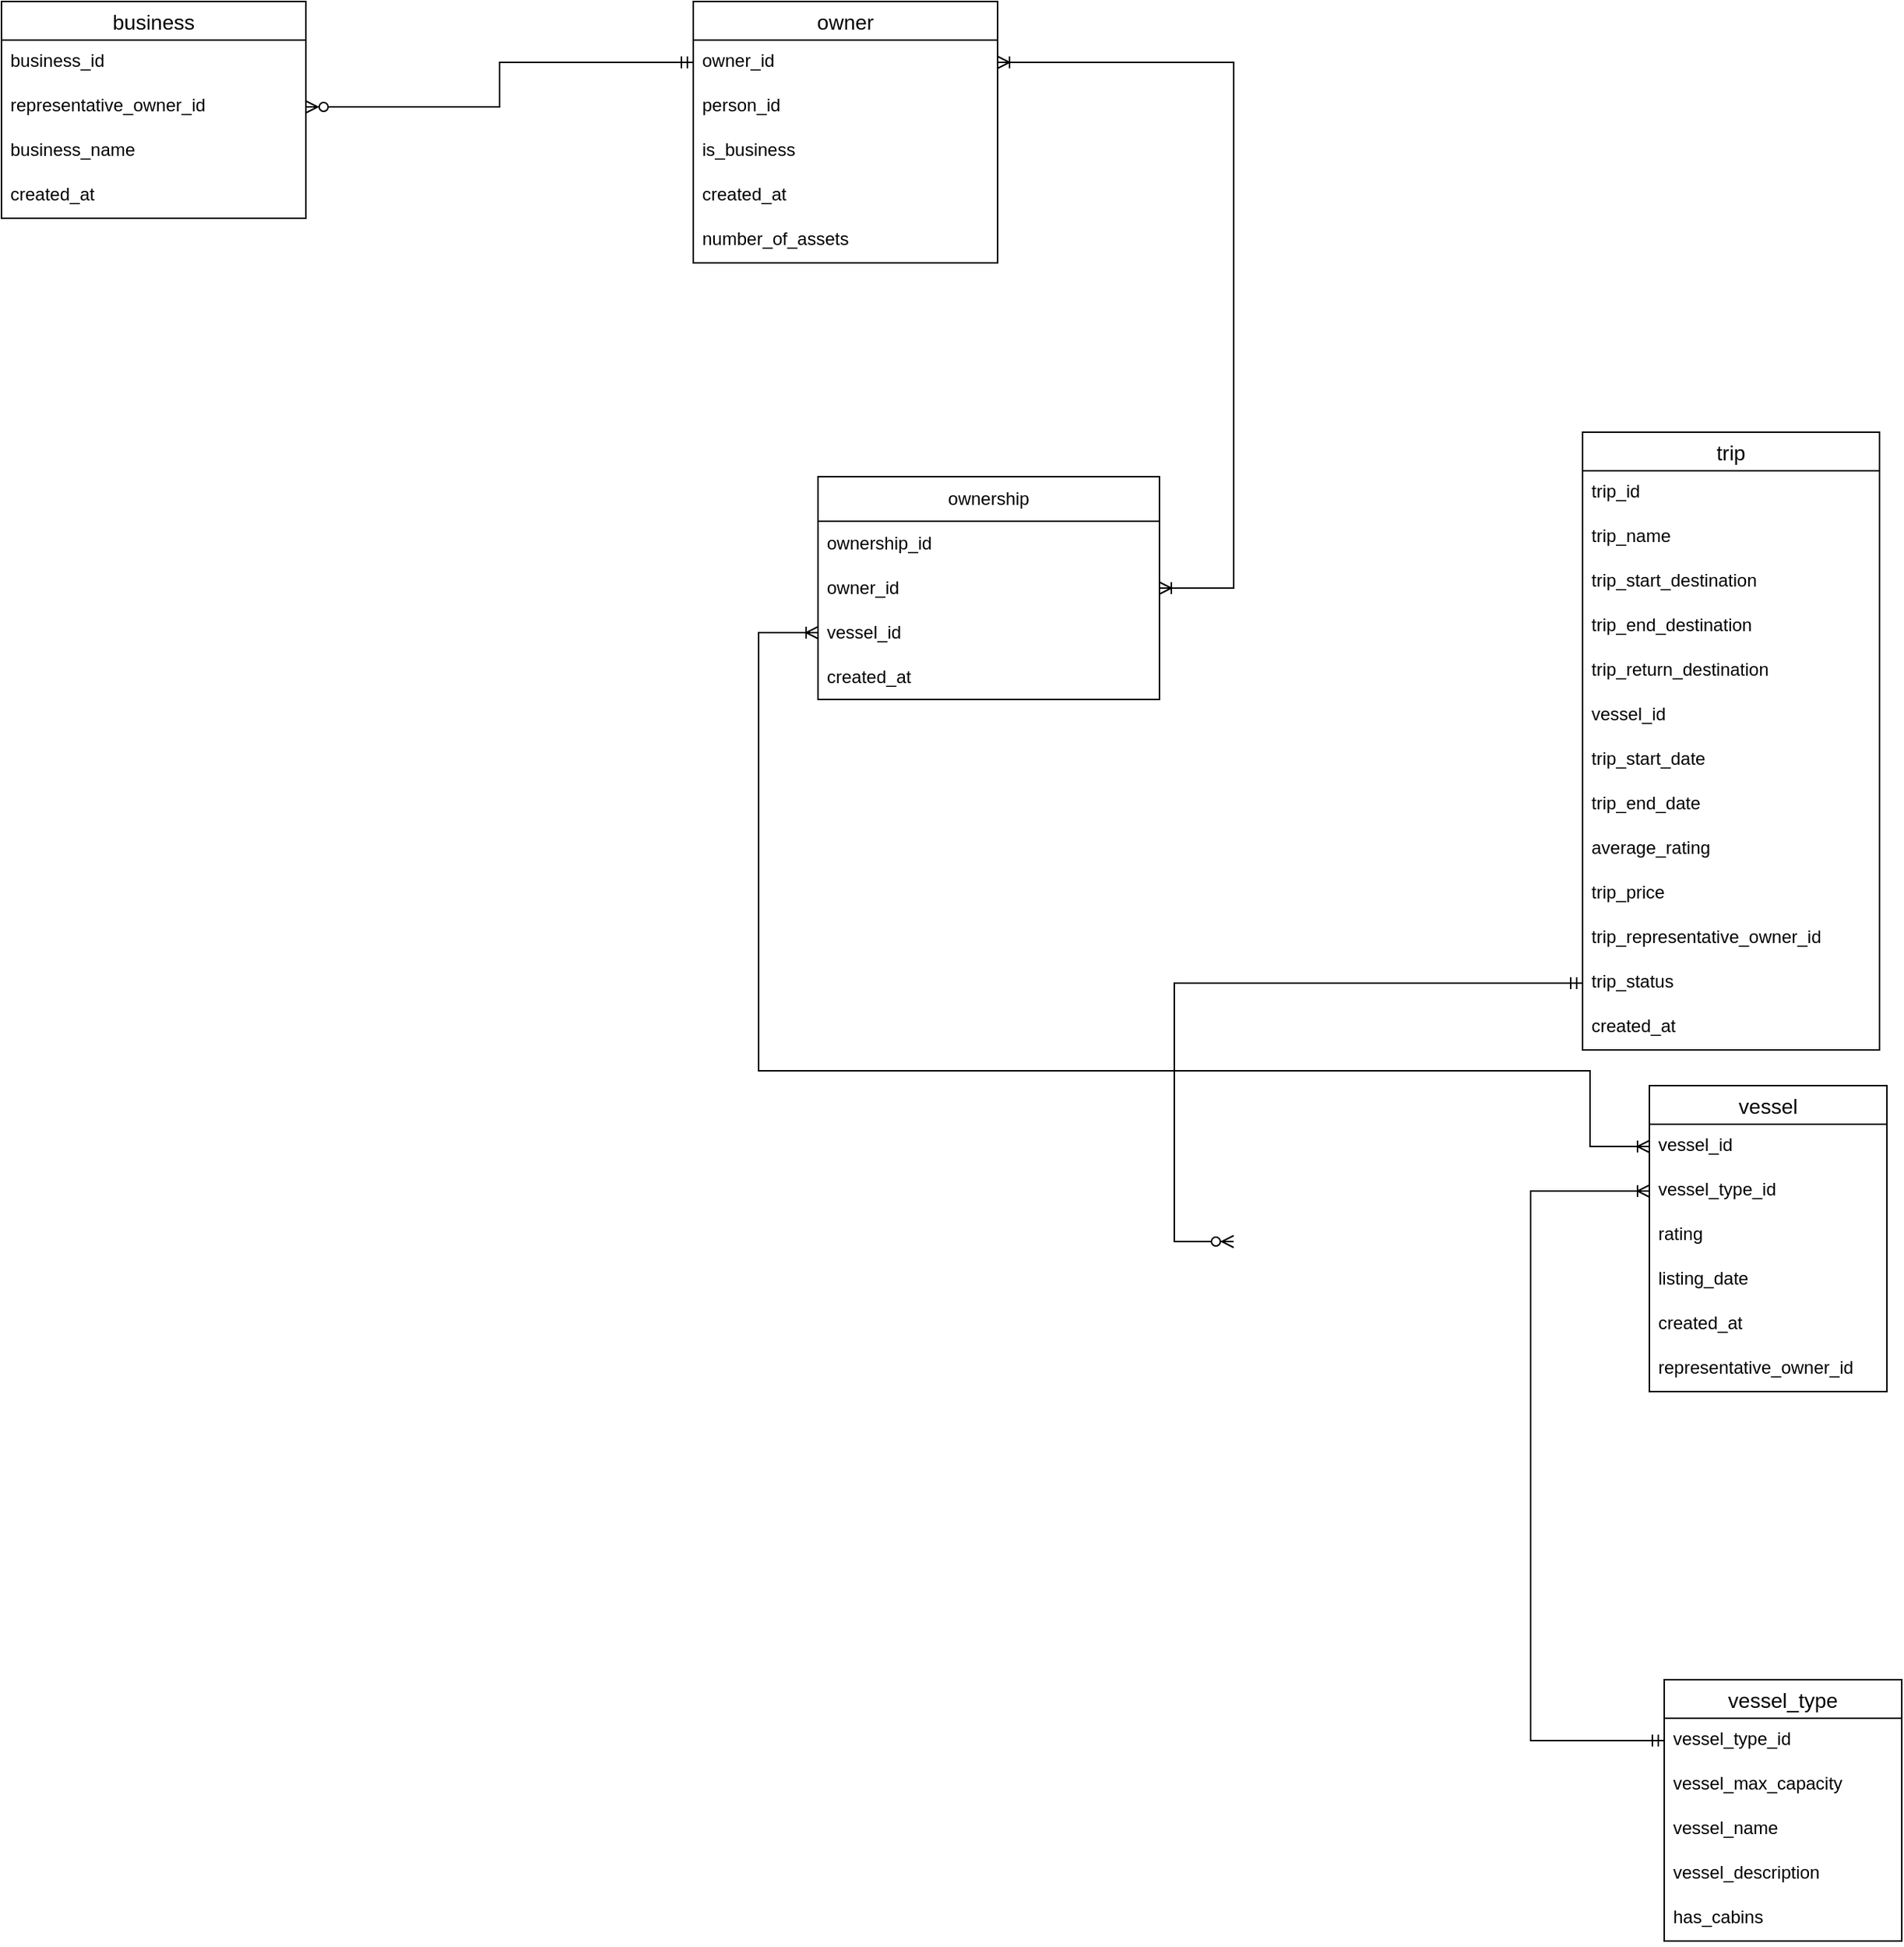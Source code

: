 <mxfile version="27.0.5">
  <diagram id="R2lEEEUBdFMjLlhIrx00" name="Page-1">
    <mxGraphModel dx="2916" dy="1201" grid="1" gridSize="10" guides="1" tooltips="1" connect="1" arrows="1" fold="1" page="1" pageScale="1" pageWidth="850" pageHeight="1100" math="0" shadow="0" extFonts="Permanent Marker^https://fonts.googleapis.com/css?family=Permanent+Marker">
      <root>
        <mxCell id="0" />
        <mxCell id="1" parent="0" />
        <mxCell id="7uVfRVWzt7IzeLwO11nm-1" value="owner" style="swimlane;fontStyle=0;childLayout=stackLayout;horizontal=1;startSize=26;horizontalStack=0;resizeParent=1;resizeParentMax=0;resizeLast=0;collapsible=1;marginBottom=0;align=center;fontSize=14;" vertex="1" parent="1">
          <mxGeometry x="-244" y="480" width="205" height="176" as="geometry" />
        </mxCell>
        <mxCell id="7uVfRVWzt7IzeLwO11nm-2" value="owner_id" style="text;strokeColor=none;fillColor=none;spacingLeft=4;spacingRight=4;overflow=hidden;rotatable=0;points=[[0,0.5],[1,0.5]];portConstraint=eastwest;fontSize=12;whiteSpace=wrap;html=1;" vertex="1" parent="7uVfRVWzt7IzeLwO11nm-1">
          <mxGeometry y="26" width="205" height="30" as="geometry" />
        </mxCell>
        <mxCell id="7uVfRVWzt7IzeLwO11nm-3" value="person_id" style="text;strokeColor=none;fillColor=none;spacingLeft=4;spacingRight=4;overflow=hidden;rotatable=0;points=[[0,0.5],[1,0.5]];portConstraint=eastwest;fontSize=12;whiteSpace=wrap;html=1;" vertex="1" parent="7uVfRVWzt7IzeLwO11nm-1">
          <mxGeometry y="56" width="205" height="30" as="geometry" />
        </mxCell>
        <mxCell id="7uVfRVWzt7IzeLwO11nm-4" value="is_business" style="text;strokeColor=none;fillColor=none;spacingLeft=4;spacingRight=4;overflow=hidden;rotatable=0;points=[[0,0.5],[1,0.5]];portConstraint=eastwest;fontSize=12;whiteSpace=wrap;html=1;" vertex="1" parent="7uVfRVWzt7IzeLwO11nm-1">
          <mxGeometry y="86" width="205" height="30" as="geometry" />
        </mxCell>
        <mxCell id="7uVfRVWzt7IzeLwO11nm-5" value="created_at" style="text;strokeColor=none;fillColor=none;spacingLeft=4;spacingRight=4;overflow=hidden;rotatable=0;points=[[0,0.5],[1,0.5]];portConstraint=eastwest;fontSize=12;whiteSpace=wrap;html=1;" vertex="1" parent="7uVfRVWzt7IzeLwO11nm-1">
          <mxGeometry y="116" width="205" height="30" as="geometry" />
        </mxCell>
        <mxCell id="7uVfRVWzt7IzeLwO11nm-6" value="number_of_assets" style="text;strokeColor=none;fillColor=none;spacingLeft=4;spacingRight=4;overflow=hidden;rotatable=0;points=[[0,0.5],[1,0.5]];portConstraint=eastwest;fontSize=12;whiteSpace=wrap;html=1;" vertex="1" parent="7uVfRVWzt7IzeLwO11nm-1">
          <mxGeometry y="146" width="205" height="30" as="geometry" />
        </mxCell>
        <mxCell id="7uVfRVWzt7IzeLwO11nm-7" value="trip" style="swimlane;fontStyle=0;childLayout=stackLayout;horizontal=1;startSize=26;horizontalStack=0;resizeParent=1;resizeParentMax=0;resizeLast=0;collapsible=1;marginBottom=0;align=center;fontSize=14;" vertex="1" parent="1">
          <mxGeometry x="355" y="770" width="200" height="416" as="geometry" />
        </mxCell>
        <mxCell id="7uVfRVWzt7IzeLwO11nm-8" value="trip_id" style="text;strokeColor=none;fillColor=none;spacingLeft=4;spacingRight=4;overflow=hidden;rotatable=0;points=[[0,0.5],[1,0.5]];portConstraint=eastwest;fontSize=12;whiteSpace=wrap;html=1;" vertex="1" parent="7uVfRVWzt7IzeLwO11nm-7">
          <mxGeometry y="26" width="200" height="30" as="geometry" />
        </mxCell>
        <mxCell id="7uVfRVWzt7IzeLwO11nm-9" value="trip_name" style="text;strokeColor=none;fillColor=none;spacingLeft=4;spacingRight=4;overflow=hidden;rotatable=0;points=[[0,0.5],[1,0.5]];portConstraint=eastwest;fontSize=12;whiteSpace=wrap;html=1;" vertex="1" parent="7uVfRVWzt7IzeLwO11nm-7">
          <mxGeometry y="56" width="200" height="30" as="geometry" />
        </mxCell>
        <mxCell id="7uVfRVWzt7IzeLwO11nm-10" value="trip_start_destination" style="text;strokeColor=none;fillColor=none;spacingLeft=4;spacingRight=4;overflow=hidden;rotatable=0;points=[[0,0.5],[1,0.5]];portConstraint=eastwest;fontSize=12;whiteSpace=wrap;html=1;" vertex="1" parent="7uVfRVWzt7IzeLwO11nm-7">
          <mxGeometry y="86" width="200" height="30" as="geometry" />
        </mxCell>
        <mxCell id="7uVfRVWzt7IzeLwO11nm-11" value="trip_end_destination" style="text;strokeColor=none;fillColor=none;spacingLeft=4;spacingRight=4;overflow=hidden;rotatable=0;points=[[0,0.5],[1,0.5]];portConstraint=eastwest;fontSize=12;whiteSpace=wrap;html=1;" vertex="1" parent="7uVfRVWzt7IzeLwO11nm-7">
          <mxGeometry y="116" width="200" height="30" as="geometry" />
        </mxCell>
        <mxCell id="7uVfRVWzt7IzeLwO11nm-12" value="trip_return_destination" style="text;strokeColor=none;fillColor=none;spacingLeft=4;spacingRight=4;overflow=hidden;rotatable=0;points=[[0,0.5],[1,0.5]];portConstraint=eastwest;fontSize=12;whiteSpace=wrap;html=1;" vertex="1" parent="7uVfRVWzt7IzeLwO11nm-7">
          <mxGeometry y="146" width="200" height="30" as="geometry" />
        </mxCell>
        <mxCell id="7uVfRVWzt7IzeLwO11nm-13" value="vessel_id" style="text;strokeColor=none;fillColor=none;spacingLeft=4;spacingRight=4;overflow=hidden;rotatable=0;points=[[0,0.5],[1,0.5]];portConstraint=eastwest;fontSize=12;whiteSpace=wrap;html=1;" vertex="1" parent="7uVfRVWzt7IzeLwO11nm-7">
          <mxGeometry y="176" width="200" height="30" as="geometry" />
        </mxCell>
        <mxCell id="7uVfRVWzt7IzeLwO11nm-14" value="trip_start_date" style="text;strokeColor=none;fillColor=none;spacingLeft=4;spacingRight=4;overflow=hidden;rotatable=0;points=[[0,0.5],[1,0.5]];portConstraint=eastwest;fontSize=12;whiteSpace=wrap;html=1;" vertex="1" parent="7uVfRVWzt7IzeLwO11nm-7">
          <mxGeometry y="206" width="200" height="30" as="geometry" />
        </mxCell>
        <mxCell id="7uVfRVWzt7IzeLwO11nm-15" value="trip_end_date" style="text;strokeColor=none;fillColor=none;spacingLeft=4;spacingRight=4;overflow=hidden;rotatable=0;points=[[0,0.5],[1,0.5]];portConstraint=eastwest;fontSize=12;whiteSpace=wrap;html=1;" vertex="1" parent="7uVfRVWzt7IzeLwO11nm-7">
          <mxGeometry y="236" width="200" height="30" as="geometry" />
        </mxCell>
        <mxCell id="7uVfRVWzt7IzeLwO11nm-16" value="average_rating" style="text;strokeColor=none;fillColor=none;spacingLeft=4;spacingRight=4;overflow=hidden;rotatable=0;points=[[0,0.5],[1,0.5]];portConstraint=eastwest;fontSize=12;whiteSpace=wrap;html=1;" vertex="1" parent="7uVfRVWzt7IzeLwO11nm-7">
          <mxGeometry y="266" width="200" height="30" as="geometry" />
        </mxCell>
        <mxCell id="7uVfRVWzt7IzeLwO11nm-17" value="trip_price" style="text;strokeColor=none;fillColor=none;spacingLeft=4;spacingRight=4;overflow=hidden;rotatable=0;points=[[0,0.5],[1,0.5]];portConstraint=eastwest;fontSize=12;whiteSpace=wrap;html=1;" vertex="1" parent="7uVfRVWzt7IzeLwO11nm-7">
          <mxGeometry y="296" width="200" height="30" as="geometry" />
        </mxCell>
        <mxCell id="7uVfRVWzt7IzeLwO11nm-18" value="trip_representative_owner_id" style="text;strokeColor=none;fillColor=none;spacingLeft=4;spacingRight=4;overflow=hidden;rotatable=0;points=[[0,0.5],[1,0.5]];portConstraint=eastwest;fontSize=12;whiteSpace=wrap;html=1;" vertex="1" parent="7uVfRVWzt7IzeLwO11nm-7">
          <mxGeometry y="326" width="200" height="30" as="geometry" />
        </mxCell>
        <mxCell id="7uVfRVWzt7IzeLwO11nm-19" value="trip_status" style="text;strokeColor=none;fillColor=none;spacingLeft=4;spacingRight=4;overflow=hidden;rotatable=0;points=[[0,0.5],[1,0.5]];portConstraint=eastwest;fontSize=12;whiteSpace=wrap;html=1;" vertex="1" parent="7uVfRVWzt7IzeLwO11nm-7">
          <mxGeometry y="356" width="200" height="30" as="geometry" />
        </mxCell>
        <mxCell id="7uVfRVWzt7IzeLwO11nm-20" value="created_at" style="text;strokeColor=none;fillColor=none;spacingLeft=4;spacingRight=4;overflow=hidden;rotatable=0;points=[[0,0.5],[1,0.5]];portConstraint=eastwest;fontSize=12;whiteSpace=wrap;html=1;" vertex="1" parent="7uVfRVWzt7IzeLwO11nm-7">
          <mxGeometry y="386" width="200" height="30" as="geometry" />
        </mxCell>
        <mxCell id="7uVfRVWzt7IzeLwO11nm-21" value="vessel" style="swimlane;fontStyle=0;childLayout=stackLayout;horizontal=1;startSize=26;horizontalStack=0;resizeParent=1;resizeParentMax=0;resizeLast=0;collapsible=1;marginBottom=0;align=center;fontSize=14;" vertex="1" parent="1">
          <mxGeometry x="400" y="1210" width="160" height="206" as="geometry" />
        </mxCell>
        <mxCell id="7uVfRVWzt7IzeLwO11nm-22" value="vessel_id&lt;span style=&quot;white-space: pre;&quot;&gt;&#x9;&lt;/span&gt;" style="text;strokeColor=none;fillColor=none;spacingLeft=4;spacingRight=4;overflow=hidden;rotatable=0;points=[[0,0.5],[1,0.5]];portConstraint=eastwest;fontSize=12;whiteSpace=wrap;html=1;" vertex="1" parent="7uVfRVWzt7IzeLwO11nm-21">
          <mxGeometry y="26" width="160" height="30" as="geometry" />
        </mxCell>
        <mxCell id="7uVfRVWzt7IzeLwO11nm-23" value="vessel_type_id" style="text;strokeColor=none;fillColor=none;spacingLeft=4;spacingRight=4;overflow=hidden;rotatable=0;points=[[0,0.5],[1,0.5]];portConstraint=eastwest;fontSize=12;whiteSpace=wrap;html=1;" vertex="1" parent="7uVfRVWzt7IzeLwO11nm-21">
          <mxGeometry y="56" width="160" height="30" as="geometry" />
        </mxCell>
        <mxCell id="7uVfRVWzt7IzeLwO11nm-24" value="rating" style="text;strokeColor=none;fillColor=none;spacingLeft=4;spacingRight=4;overflow=hidden;rotatable=0;points=[[0,0.5],[1,0.5]];portConstraint=eastwest;fontSize=12;whiteSpace=wrap;html=1;" vertex="1" parent="7uVfRVWzt7IzeLwO11nm-21">
          <mxGeometry y="86" width="160" height="30" as="geometry" />
        </mxCell>
        <mxCell id="7uVfRVWzt7IzeLwO11nm-25" value="listing_date" style="text;strokeColor=none;fillColor=none;spacingLeft=4;spacingRight=4;overflow=hidden;rotatable=0;points=[[0,0.5],[1,0.5]];portConstraint=eastwest;fontSize=12;whiteSpace=wrap;html=1;" vertex="1" parent="7uVfRVWzt7IzeLwO11nm-21">
          <mxGeometry y="116" width="160" height="30" as="geometry" />
        </mxCell>
        <mxCell id="7uVfRVWzt7IzeLwO11nm-26" value="created_at" style="text;strokeColor=none;fillColor=none;spacingLeft=4;spacingRight=4;overflow=hidden;rotatable=0;points=[[0,0.5],[1,0.5]];portConstraint=eastwest;fontSize=12;whiteSpace=wrap;html=1;" vertex="1" parent="7uVfRVWzt7IzeLwO11nm-21">
          <mxGeometry y="146" width="160" height="30" as="geometry" />
        </mxCell>
        <mxCell id="7uVfRVWzt7IzeLwO11nm-27" value="representative_owner_id" style="text;strokeColor=none;fillColor=none;spacingLeft=4;spacingRight=4;overflow=hidden;rotatable=0;points=[[0,0.5],[1,0.5]];portConstraint=eastwest;fontSize=12;whiteSpace=wrap;html=1;" vertex="1" parent="7uVfRVWzt7IzeLwO11nm-21">
          <mxGeometry y="176" width="160" height="30" as="geometry" />
        </mxCell>
        <mxCell id="7uVfRVWzt7IzeLwO11nm-28" value="ownership" style="swimlane;fontStyle=0;childLayout=stackLayout;horizontal=1;startSize=30;horizontalStack=0;resizeParent=1;resizeParentMax=0;resizeLast=0;collapsible=1;marginBottom=0;whiteSpace=wrap;html=1;" vertex="1" parent="1">
          <mxGeometry x="-160" y="800.0" width="230" height="150" as="geometry">
            <mxRectangle x="-20" y="480" width="90" height="30" as="alternateBounds" />
          </mxGeometry>
        </mxCell>
        <mxCell id="7uVfRVWzt7IzeLwO11nm-29" value="ownership_id" style="text;strokeColor=none;fillColor=none;align=left;verticalAlign=middle;spacingLeft=4;spacingRight=4;overflow=hidden;points=[[0,0.5],[1,0.5]];portConstraint=eastwest;rotatable=0;whiteSpace=wrap;html=1;" vertex="1" parent="7uVfRVWzt7IzeLwO11nm-28">
          <mxGeometry y="30" width="230" height="30" as="geometry" />
        </mxCell>
        <mxCell id="7uVfRVWzt7IzeLwO11nm-30" value="owner_id" style="text;strokeColor=none;fillColor=none;align=left;verticalAlign=middle;spacingLeft=4;spacingRight=4;overflow=hidden;points=[[0,0.5],[1,0.5]];portConstraint=eastwest;rotatable=0;whiteSpace=wrap;html=1;" vertex="1" parent="7uVfRVWzt7IzeLwO11nm-28">
          <mxGeometry y="60" width="230" height="30" as="geometry" />
        </mxCell>
        <mxCell id="7uVfRVWzt7IzeLwO11nm-31" value="vessel_id" style="text;strokeColor=none;fillColor=none;align=left;verticalAlign=middle;spacingLeft=4;spacingRight=4;overflow=hidden;points=[[0,0.5],[1,0.5]];portConstraint=eastwest;rotatable=0;whiteSpace=wrap;html=1;" vertex="1" parent="7uVfRVWzt7IzeLwO11nm-28">
          <mxGeometry y="90" width="230" height="30" as="geometry" />
        </mxCell>
        <mxCell id="7uVfRVWzt7IzeLwO11nm-32" value="created_at" style="text;strokeColor=none;fillColor=none;align=left;verticalAlign=middle;spacingLeft=4;spacingRight=4;overflow=hidden;points=[[0,0.5],[1,0.5]];portConstraint=eastwest;rotatable=0;whiteSpace=wrap;html=1;" vertex="1" parent="7uVfRVWzt7IzeLwO11nm-28">
          <mxGeometry y="120" width="230" height="30" as="geometry" />
        </mxCell>
        <mxCell id="7uVfRVWzt7IzeLwO11nm-33" value="" style="edgeStyle=orthogonalEdgeStyle;fontSize=12;html=1;endArrow=ERoneToMany;startArrow=ERoneToMany;rounded=0;entryX=1;entryY=0.5;entryDx=0;entryDy=0;exitX=1;exitY=0.5;exitDx=0;exitDy=0;" edge="1" parent="1" source="7uVfRVWzt7IzeLwO11nm-30" target="7uVfRVWzt7IzeLwO11nm-2">
          <mxGeometry width="100" height="100" relative="1" as="geometry">
            <mxPoint x="-330" y="690" as="sourcePoint" />
            <mxPoint x="-240" y="690" as="targetPoint" />
            <Array as="points">
              <mxPoint x="120" y="875" />
              <mxPoint x="120" y="521" />
            </Array>
          </mxGeometry>
        </mxCell>
        <mxCell id="7uVfRVWzt7IzeLwO11nm-34" value="vessel_type" style="swimlane;fontStyle=0;childLayout=stackLayout;horizontal=1;startSize=26;horizontalStack=0;resizeParent=1;resizeParentMax=0;resizeLast=0;collapsible=1;marginBottom=0;align=center;fontSize=14;" vertex="1" parent="1">
          <mxGeometry x="410" y="1610" width="160" height="176" as="geometry" />
        </mxCell>
        <mxCell id="7uVfRVWzt7IzeLwO11nm-35" value="vessel_type_id&lt;span style=&quot;white-space: pre;&quot;&gt;&#x9;&lt;/span&gt;" style="text;strokeColor=none;fillColor=none;spacingLeft=4;spacingRight=4;overflow=hidden;rotatable=0;points=[[0,0.5],[1,0.5]];portConstraint=eastwest;fontSize=12;whiteSpace=wrap;html=1;" vertex="1" parent="7uVfRVWzt7IzeLwO11nm-34">
          <mxGeometry y="26" width="160" height="30" as="geometry" />
        </mxCell>
        <mxCell id="7uVfRVWzt7IzeLwO11nm-36" value="vessel_max_capacity" style="text;strokeColor=none;fillColor=none;spacingLeft=4;spacingRight=4;overflow=hidden;rotatable=0;points=[[0,0.5],[1,0.5]];portConstraint=eastwest;fontSize=12;whiteSpace=wrap;html=1;" vertex="1" parent="7uVfRVWzt7IzeLwO11nm-34">
          <mxGeometry y="56" width="160" height="30" as="geometry" />
        </mxCell>
        <mxCell id="7uVfRVWzt7IzeLwO11nm-37" value="vessel_name" style="text;strokeColor=none;fillColor=none;spacingLeft=4;spacingRight=4;overflow=hidden;rotatable=0;points=[[0,0.5],[1,0.5]];portConstraint=eastwest;fontSize=12;whiteSpace=wrap;html=1;" vertex="1" parent="7uVfRVWzt7IzeLwO11nm-34">
          <mxGeometry y="86" width="160" height="30" as="geometry" />
        </mxCell>
        <mxCell id="7uVfRVWzt7IzeLwO11nm-38" value="vessel_description" style="text;strokeColor=none;fillColor=none;spacingLeft=4;spacingRight=4;overflow=hidden;rotatable=0;points=[[0,0.5],[1,0.5]];portConstraint=eastwest;fontSize=12;whiteSpace=wrap;html=1;" vertex="1" parent="7uVfRVWzt7IzeLwO11nm-34">
          <mxGeometry y="116" width="160" height="30" as="geometry" />
        </mxCell>
        <mxCell id="7uVfRVWzt7IzeLwO11nm-39" value="has_cabins" style="text;strokeColor=none;fillColor=none;spacingLeft=4;spacingRight=4;overflow=hidden;rotatable=0;points=[[0,0.5],[1,0.5]];portConstraint=eastwest;fontSize=12;whiteSpace=wrap;html=1;" vertex="1" parent="7uVfRVWzt7IzeLwO11nm-34">
          <mxGeometry y="146" width="160" height="30" as="geometry" />
        </mxCell>
        <mxCell id="7uVfRVWzt7IzeLwO11nm-40" value="" style="edgeStyle=orthogonalEdgeStyle;fontSize=12;html=1;endArrow=ERoneToMany;startArrow=ERmandOne;rounded=0;exitX=0;exitY=0.5;exitDx=0;exitDy=0;entryX=0;entryY=0.5;entryDx=0;entryDy=0;" edge="1" parent="1" source="7uVfRVWzt7IzeLwO11nm-35" target="7uVfRVWzt7IzeLwO11nm-23">
          <mxGeometry width="100" height="100" relative="1" as="geometry">
            <mxPoint y="1280" as="sourcePoint" />
            <mxPoint x="100" y="1180" as="targetPoint" />
            <Array as="points">
              <mxPoint x="320" y="1651" />
              <mxPoint x="320" y="1281" />
            </Array>
          </mxGeometry>
        </mxCell>
        <mxCell id="7uVfRVWzt7IzeLwO11nm-41" value="" style="edgeStyle=orthogonalEdgeStyle;fontSize=12;html=1;endArrow=ERoneToMany;startArrow=ERoneToMany;rounded=0;entryX=0;entryY=0.5;entryDx=0;entryDy=0;exitX=0;exitY=0.5;exitDx=0;exitDy=0;" edge="1" parent="1" source="7uVfRVWzt7IzeLwO11nm-22" target="7uVfRVWzt7IzeLwO11nm-31">
          <mxGeometry width="100" height="100" relative="1" as="geometry">
            <mxPoint x="-285" y="1154" as="sourcePoint" />
            <mxPoint x="-280" y="800" as="targetPoint" />
            <Array as="points">
              <mxPoint x="360" y="1251" />
              <mxPoint x="360" y="1200" />
              <mxPoint x="-200" y="1200" />
              <mxPoint x="-200" y="905" />
            </Array>
          </mxGeometry>
        </mxCell>
        <mxCell id="7uVfRVWzt7IzeLwO11nm-42" value="business" style="swimlane;fontStyle=0;childLayout=stackLayout;horizontal=1;startSize=26;horizontalStack=0;resizeParent=1;resizeParentMax=0;resizeLast=0;collapsible=1;marginBottom=0;align=center;fontSize=14;" vertex="1" parent="1">
          <mxGeometry x="-710" y="480" width="205" height="146" as="geometry" />
        </mxCell>
        <mxCell id="7uVfRVWzt7IzeLwO11nm-43" value="business_id" style="text;strokeColor=none;fillColor=none;spacingLeft=4;spacingRight=4;overflow=hidden;rotatable=0;points=[[0,0.5],[1,0.5]];portConstraint=eastwest;fontSize=12;whiteSpace=wrap;html=1;" vertex="1" parent="7uVfRVWzt7IzeLwO11nm-42">
          <mxGeometry y="26" width="205" height="30" as="geometry" />
        </mxCell>
        <mxCell id="7uVfRVWzt7IzeLwO11nm-44" value="representative_owner_id" style="text;strokeColor=none;fillColor=none;spacingLeft=4;spacingRight=4;overflow=hidden;rotatable=0;points=[[0,0.5],[1,0.5]];portConstraint=eastwest;fontSize=12;whiteSpace=wrap;html=1;" vertex="1" parent="7uVfRVWzt7IzeLwO11nm-42">
          <mxGeometry y="56" width="205" height="30" as="geometry" />
        </mxCell>
        <mxCell id="7uVfRVWzt7IzeLwO11nm-45" value="business_name" style="text;strokeColor=none;fillColor=none;spacingLeft=4;spacingRight=4;overflow=hidden;rotatable=0;points=[[0,0.5],[1,0.5]];portConstraint=eastwest;fontSize=12;whiteSpace=wrap;html=1;" vertex="1" parent="7uVfRVWzt7IzeLwO11nm-42">
          <mxGeometry y="86" width="205" height="30" as="geometry" />
        </mxCell>
        <mxCell id="7uVfRVWzt7IzeLwO11nm-46" value="created_at" style="text;strokeColor=none;fillColor=none;spacingLeft=4;spacingRight=4;overflow=hidden;rotatable=0;points=[[0,0.5],[1,0.5]];portConstraint=eastwest;fontSize=12;whiteSpace=wrap;html=1;" vertex="1" parent="7uVfRVWzt7IzeLwO11nm-42">
          <mxGeometry y="116" width="205" height="30" as="geometry" />
        </mxCell>
        <mxCell id="7uVfRVWzt7IzeLwO11nm-47" value="" style="edgeStyle=orthogonalEdgeStyle;fontSize=12;html=1;endArrow=ERzeroToMany;startArrow=ERmandOne;rounded=0;entryX=1;entryY=0.5;entryDx=0;entryDy=0;exitX=0;exitY=0.5;exitDx=0;exitDy=0;" edge="1" parent="1" source="7uVfRVWzt7IzeLwO11nm-2" target="7uVfRVWzt7IzeLwO11nm-44">
          <mxGeometry width="100" height="100" relative="1" as="geometry">
            <mxPoint x="-220" y="750" as="sourcePoint" />
            <mxPoint x="-120" y="650" as="targetPoint" />
          </mxGeometry>
        </mxCell>
        <mxCell id="7uVfRVWzt7IzeLwO11nm-48" value="" style="edgeStyle=orthogonalEdgeStyle;fontSize=12;html=1;endArrow=ERzeroToMany;startArrow=ERmandOne;rounded=0;exitX=0;exitY=0.5;exitDx=0;exitDy=0;entryX=0;entryY=0.5;entryDx=0;entryDy=0;" edge="1" parent="1" source="7uVfRVWzt7IzeLwO11nm-19">
          <mxGeometry width="100" height="100" relative="1" as="geometry">
            <mxPoint x="110" y="1180" as="sourcePoint" />
            <mxPoint x="120" y="1315" as="targetPoint" />
            <Array as="points">
              <mxPoint x="80" y="1141" />
              <mxPoint x="80" y="1315" />
            </Array>
          </mxGeometry>
        </mxCell>
      </root>
    </mxGraphModel>
  </diagram>
</mxfile>
